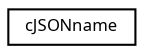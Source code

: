 digraph "Graphical Class Hierarchy"
{
  edge [fontname="Sans",fontsize="8",labelfontname="Sans",labelfontsize="8"];
  node [fontname="Sans",fontsize="8",shape=record];
  rankdir="LR";
  Node1 [label="cJSONname",height=0.2,width=0.4,color="black", fillcolor="white", style="filled",URL="$classc_j_s_o_nname.html"];
}
